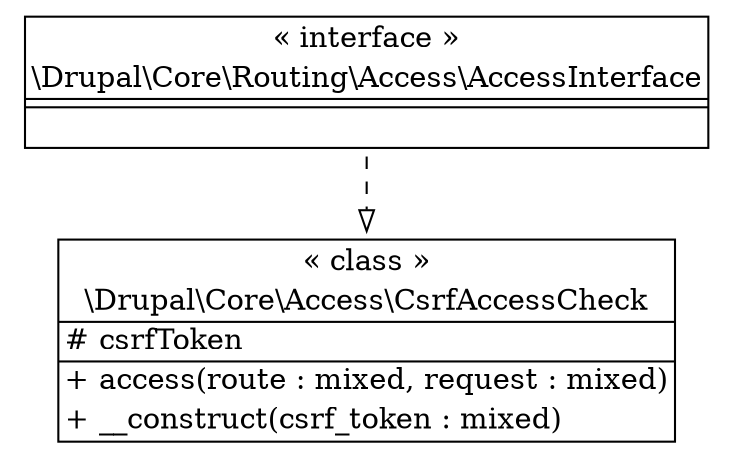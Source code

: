 digraph "Class Diagram" {
  node [shape=plaintext]
  "\\Drupal\\Core\\Access\\CsrfAccessCheck" [
    label=<
<table border="1" cellpadding="2" cellspacing="0" cellborder="0">
<tr><td align="center">&laquo; class &raquo;</td></tr>
<tr><td align="center" title="class CsrfAccessCheck">\\Drupal\\Core\\Access\\CsrfAccessCheck</td></tr><hr />
<tr><td align="left" title="protected csrfToken"># csrfToken</td></tr>
<hr />
<tr><td align="left" title="public access">+ access(route : mixed, request : mixed)</td></tr>
<tr><td align="left" title="public __construct">+ __construct(csrf_token : mixed)</td></tr>
</table>
  >
  ];
  "\\Drupal\\Core\\Routing\\Access\\AccessInterface" [
    label=<
<table border="1" cellpadding="2" cellspacing="0" cellborder="0">
<tr><td align="center">&laquo; interface &raquo;</td></tr>
<tr><td align="center" title="interface AccessInterface">\\Drupal\\Core\\Routing\\Access\\AccessInterface</td></tr><hr />
<tr><td></td></tr>
<hr />
<tr><td>&nbsp;</td></tr>
</table>
  >
  ];
"\\Drupal\\Core\\Routing\\Access\\AccessInterface" -> "\\Drupal\\Core\\Access\\CsrfAccessCheck" [arrowhead="empty" style="dashed"];

}